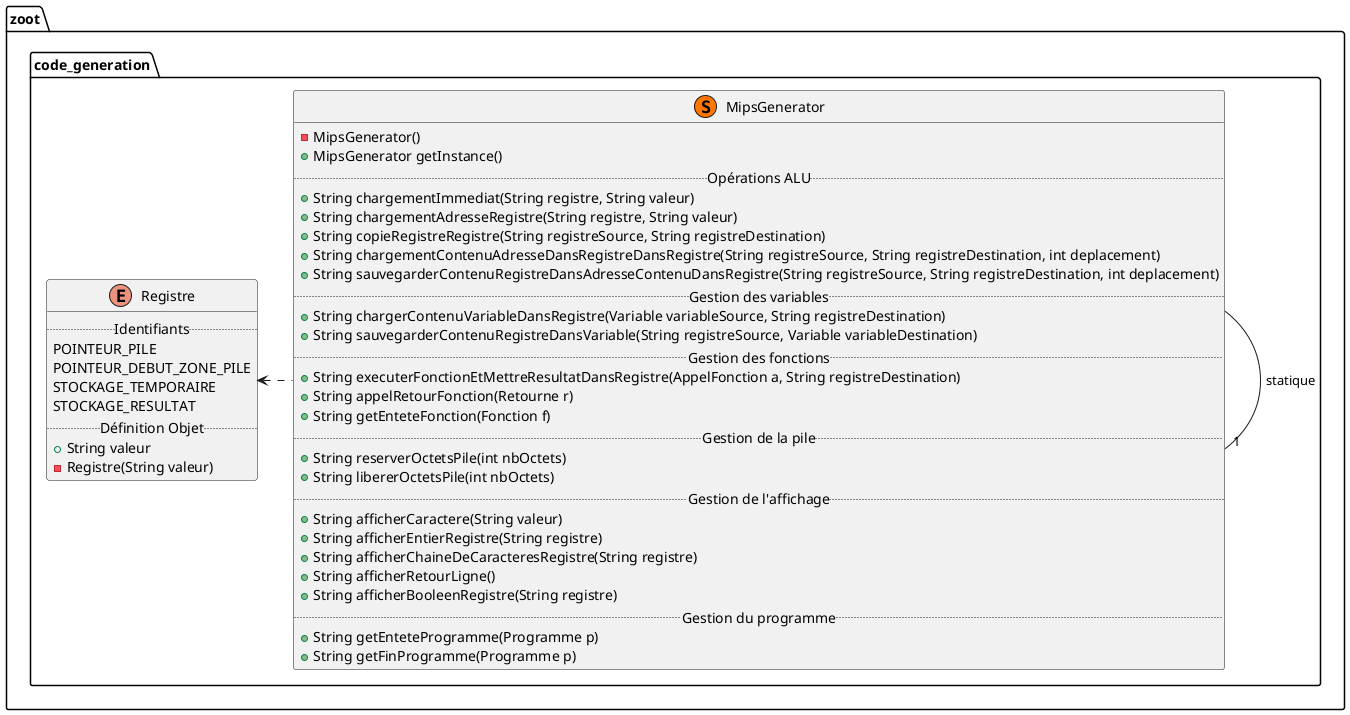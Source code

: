 @startuml "Package code_generation"

namespace zoot.code_generation {
    ' Includes
    ' Classes
    enum Registre{
        .. Identifiants ..
        POINTEUR_PILE
        POINTEUR_DEBUT_ZONE_PILE
        STOCKAGE_TEMPORAIRE
        STOCKAGE_RESULTAT
        .. Définition Objet ..
        + String valeur
        - Registre(String valeur)
    }

    class MipsGenerator << (S,#FF7700) >> {
        - MipsGenerator()
        + MipsGenerator getInstance()
        .. Opérations ALU ..
        + String chargementImmediat(String registre, String valeur)
        + String chargementAdresseRegistre(String registre, String valeur)
        + String copieRegistreRegistre(String registreSource, String registreDestination)
        + String chargementContenuAdresseDansRegistreDansRegistre(String registreSource, String registreDestination, int deplacement)
        + String sauvegarderContenuRegistreDansAdresseContenuDansRegistre(String registreSource, String registreDestination, int deplacement)
        .. Gestion des variables ..
        + String chargerContenuVariableDansRegistre(Variable variableSource, String registreDestination)
        + String sauvegarderContenuRegistreDansVariable(String registreSource, Variable variableDestination)
        .. Gestion des fonctions ..
        + String executerFonctionEtMettreResultatDansRegistre(AppelFonction a, String registreDestination)
        + String appelRetourFonction(Retourne r)
        + String getEnteteFonction(Fonction f)
        .. Gestion de la pile ..
        + String reserverOctetsPile(int nbOctets)
        + String libererOctetsPile(int nbOctets)
        .. Gestion de l'affichage ..
        + String afficherCaractere(String valeur)
        + String afficherEntierRegistre(String registre)
        + String afficherChaineDeCaracteresRegistre(String registre)
        + String afficherRetourLigne()
        + String afficherBooleenRegistre(String registre)
        .. Gestion du programme ..
        + String getEnteteProgramme(Programme p)
        + String getFinProgramme(Programme p)
    }

    ' Relations entre les classes
    MipsGenerator -right-"1" MipsGenerator : statique
    MipsGenerator .left.> Registre

}
@enduml